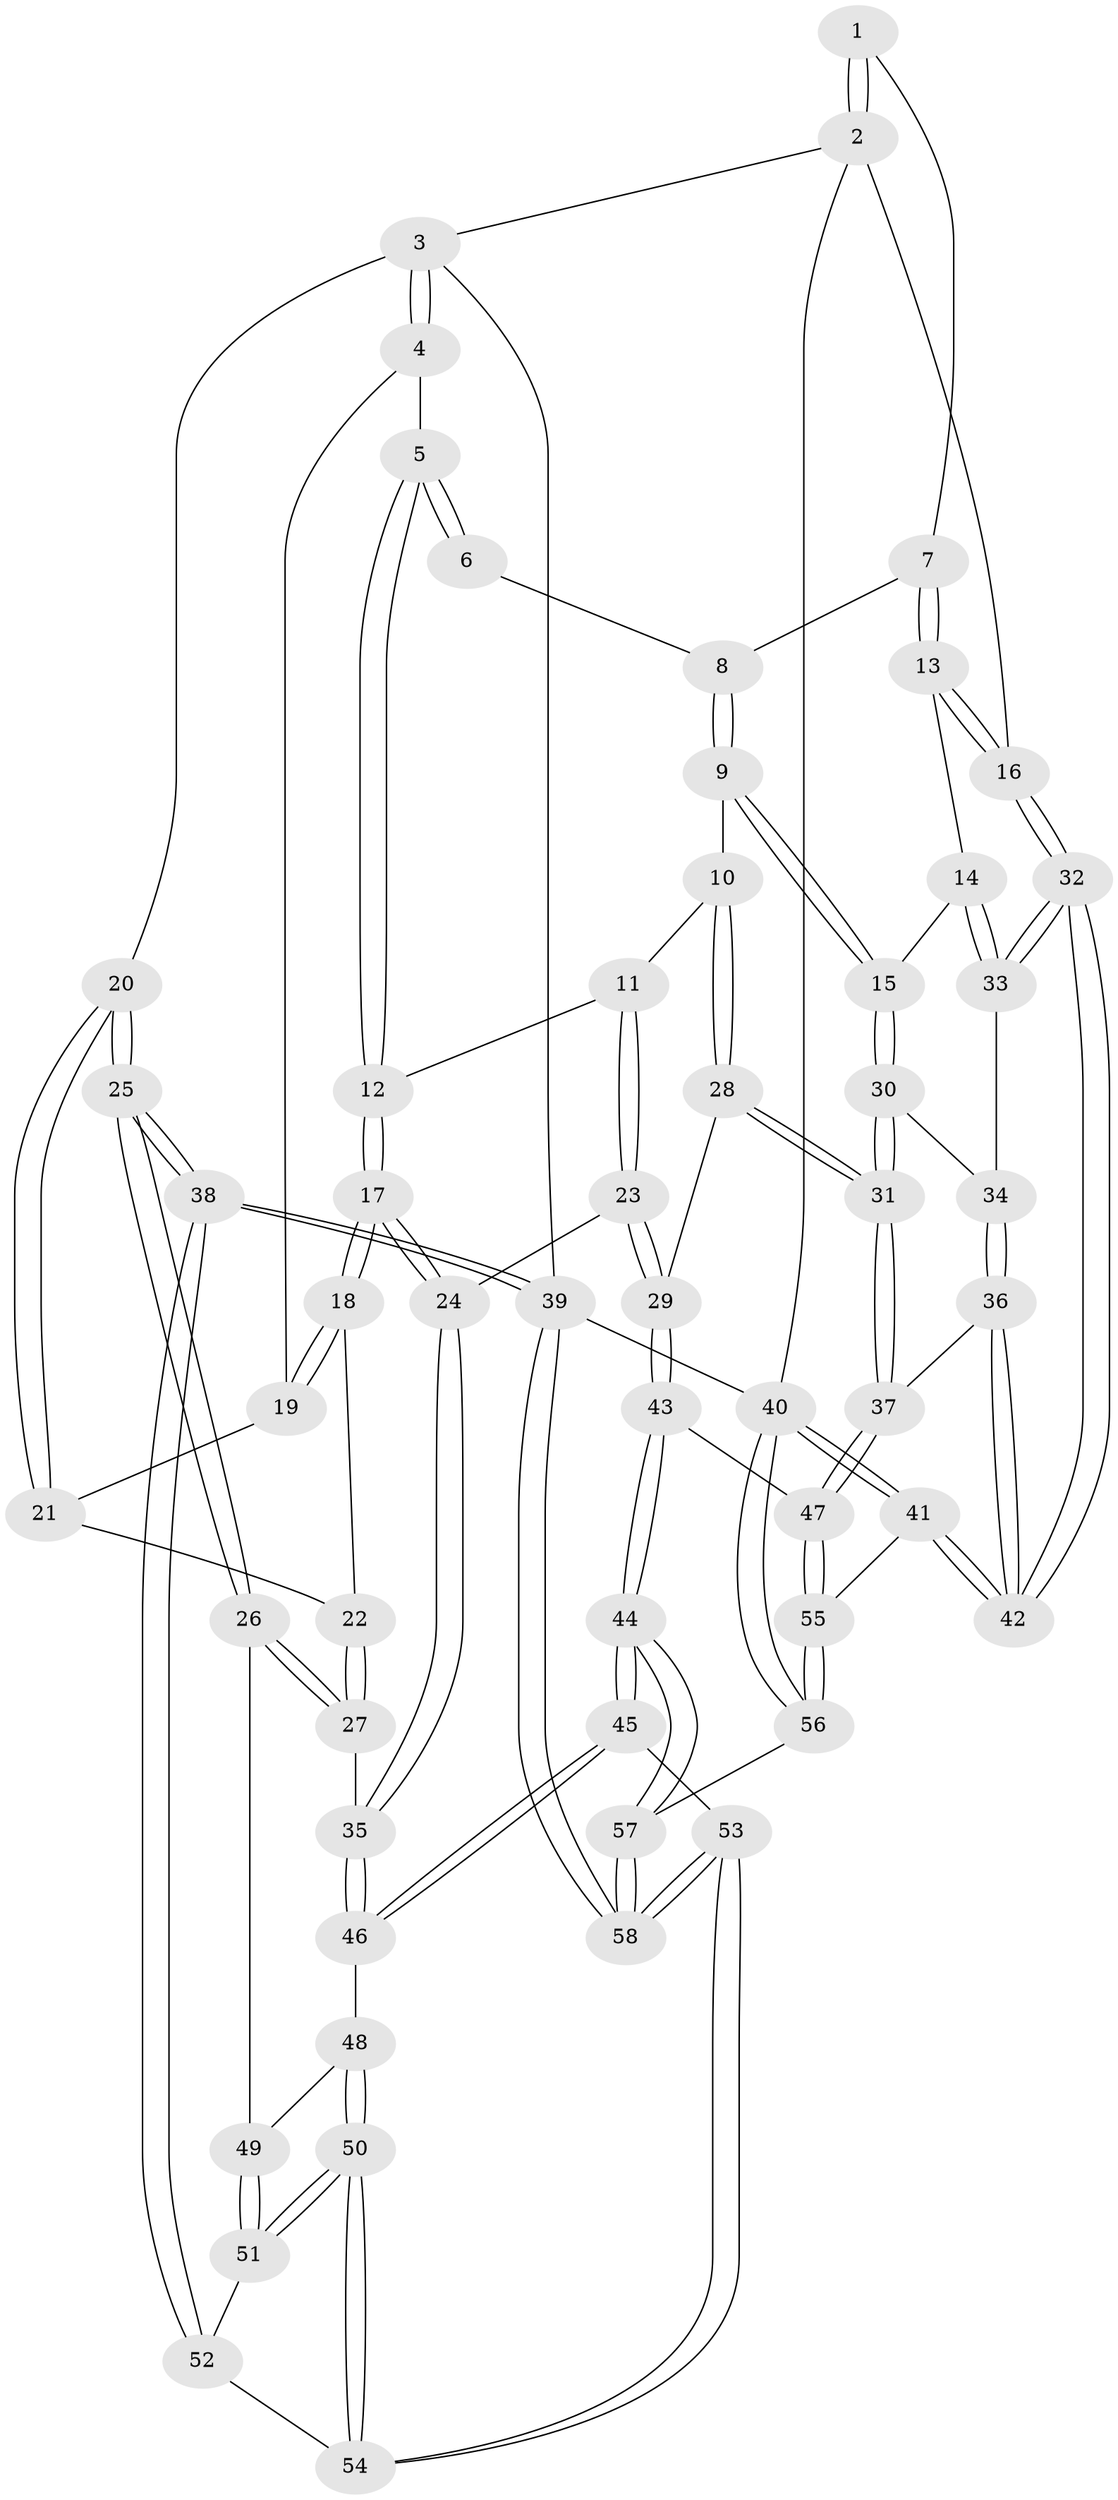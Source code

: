 // Generated by graph-tools (version 1.1) at 2025/38/03/09/25 02:38:47]
// undirected, 58 vertices, 142 edges
graph export_dot {
graph [start="1"]
  node [color=gray90,style=filled];
  1 [pos="+0.8593808549130337+0"];
  2 [pos="+1+0"];
  3 [pos="+0+0"];
  4 [pos="+0.34171952641759773+0"];
  5 [pos="+0.5060681830589109+0"];
  6 [pos="+0.6441806917968459+0"];
  7 [pos="+0.8815021213044237+0.16957325127898343"];
  8 [pos="+0.7333962141547034+0.07399446181588808"];
  9 [pos="+0.7801899761043815+0.2826954767100133"];
  10 [pos="+0.719219521455076+0.28992629468759784"];
  11 [pos="+0.6601405122733203+0.2721662261223785"];
  12 [pos="+0.536026582915151+0.11261260601377121"];
  13 [pos="+0.8933689683744691+0.19619403467838287"];
  14 [pos="+0.8696569800717213+0.2861866778244308"];
  15 [pos="+0.8256673088672104+0.3014365645938722"];
  16 [pos="+1+0"];
  17 [pos="+0.42955470431359705+0.42744625066826014"];
  18 [pos="+0.3427953400051959+0.3296730511240822"];
  19 [pos="+0.31243776639412923+0.0205315643284915"];
  20 [pos="+0+0.12715845565704187"];
  21 [pos="+0.19210809638440063+0.21188859445917485"];
  22 [pos="+0.1868327711074044+0.3025714000987615"];
  23 [pos="+0.4586912752900296+0.4491042244547882"];
  24 [pos="+0.4337009154181923+0.441096173380043"];
  25 [pos="+0+0.4283942733132839"];
  26 [pos="+0+0.4410444501995217"];
  27 [pos="+0.08737119776231603+0.37759797177529264"];
  28 [pos="+0.6291938739712587+0.4896279889952633"];
  29 [pos="+0.49268030775378535+0.47161596146373"];
  30 [pos="+0.8205610947330069+0.3467631533406654"];
  31 [pos="+0.7199189944802449+0.5369054291318672"];
  32 [pos="+1+0.38710508669428717"];
  33 [pos="+1+0.38400046889940886"];
  34 [pos="+0.8897912758869598+0.4725032016376842"];
  35 [pos="+0.38323242734378554+0.4820877124243805"];
  36 [pos="+0.8261590385200693+0.6166847878609253"];
  37 [pos="+0.7679057180922974+0.6088973990066407"];
  38 [pos="+0+0.8411184451778968"];
  39 [pos="+0+1"];
  40 [pos="+1+1"];
  41 [pos="+1+0.8538650550055381"];
  42 [pos="+1+0.8288607113147025"];
  43 [pos="+0.5463203617698014+0.7168978275848229"];
  44 [pos="+0.4528842403841384+0.8304112975834522"];
  45 [pos="+0.3572050360187412+0.7675734276233394"];
  46 [pos="+0.30467392173122815+0.587343575718198"];
  47 [pos="+0.6971242083991428+0.695033441536659"];
  48 [pos="+0.17842674625134294+0.5924449679274195"];
  49 [pos="+0.003757204653378064+0.5144457948079415"];
  50 [pos="+0.1441491547224148+0.7882038122133833"];
  51 [pos="+0.055025145420599095+0.7153333525647547"];
  52 [pos="+0+0.7825673990562529"];
  53 [pos="+0.16074416633851327+0.8420327414326632"];
  54 [pos="+0.15834818753523414+0.8381059396570335"];
  55 [pos="+0.7320138087114489+0.8883219166205976"];
  56 [pos="+0.5270202627598262+1"];
  57 [pos="+0.5227405914040564+1"];
  58 [pos="+0.043031955871264224+1"];
  1 -- 2;
  1 -- 2;
  1 -- 7;
  2 -- 3;
  2 -- 16;
  2 -- 40;
  3 -- 4;
  3 -- 4;
  3 -- 20;
  3 -- 39;
  4 -- 5;
  4 -- 19;
  5 -- 6;
  5 -- 6;
  5 -- 12;
  5 -- 12;
  6 -- 8;
  7 -- 8;
  7 -- 13;
  7 -- 13;
  8 -- 9;
  8 -- 9;
  9 -- 10;
  9 -- 15;
  9 -- 15;
  10 -- 11;
  10 -- 28;
  10 -- 28;
  11 -- 12;
  11 -- 23;
  11 -- 23;
  12 -- 17;
  12 -- 17;
  13 -- 14;
  13 -- 16;
  13 -- 16;
  14 -- 15;
  14 -- 33;
  14 -- 33;
  15 -- 30;
  15 -- 30;
  16 -- 32;
  16 -- 32;
  17 -- 18;
  17 -- 18;
  17 -- 24;
  17 -- 24;
  18 -- 19;
  18 -- 19;
  18 -- 22;
  19 -- 21;
  20 -- 21;
  20 -- 21;
  20 -- 25;
  20 -- 25;
  21 -- 22;
  22 -- 27;
  22 -- 27;
  23 -- 24;
  23 -- 29;
  23 -- 29;
  24 -- 35;
  24 -- 35;
  25 -- 26;
  25 -- 26;
  25 -- 38;
  25 -- 38;
  26 -- 27;
  26 -- 27;
  26 -- 49;
  27 -- 35;
  28 -- 29;
  28 -- 31;
  28 -- 31;
  29 -- 43;
  29 -- 43;
  30 -- 31;
  30 -- 31;
  30 -- 34;
  31 -- 37;
  31 -- 37;
  32 -- 33;
  32 -- 33;
  32 -- 42;
  32 -- 42;
  33 -- 34;
  34 -- 36;
  34 -- 36;
  35 -- 46;
  35 -- 46;
  36 -- 37;
  36 -- 42;
  36 -- 42;
  37 -- 47;
  37 -- 47;
  38 -- 39;
  38 -- 39;
  38 -- 52;
  38 -- 52;
  39 -- 58;
  39 -- 58;
  39 -- 40;
  40 -- 41;
  40 -- 41;
  40 -- 56;
  40 -- 56;
  41 -- 42;
  41 -- 42;
  41 -- 55;
  43 -- 44;
  43 -- 44;
  43 -- 47;
  44 -- 45;
  44 -- 45;
  44 -- 57;
  44 -- 57;
  45 -- 46;
  45 -- 46;
  45 -- 53;
  46 -- 48;
  47 -- 55;
  47 -- 55;
  48 -- 49;
  48 -- 50;
  48 -- 50;
  49 -- 51;
  49 -- 51;
  50 -- 51;
  50 -- 51;
  50 -- 54;
  50 -- 54;
  51 -- 52;
  52 -- 54;
  53 -- 54;
  53 -- 54;
  53 -- 58;
  53 -- 58;
  55 -- 56;
  55 -- 56;
  56 -- 57;
  57 -- 58;
  57 -- 58;
}
